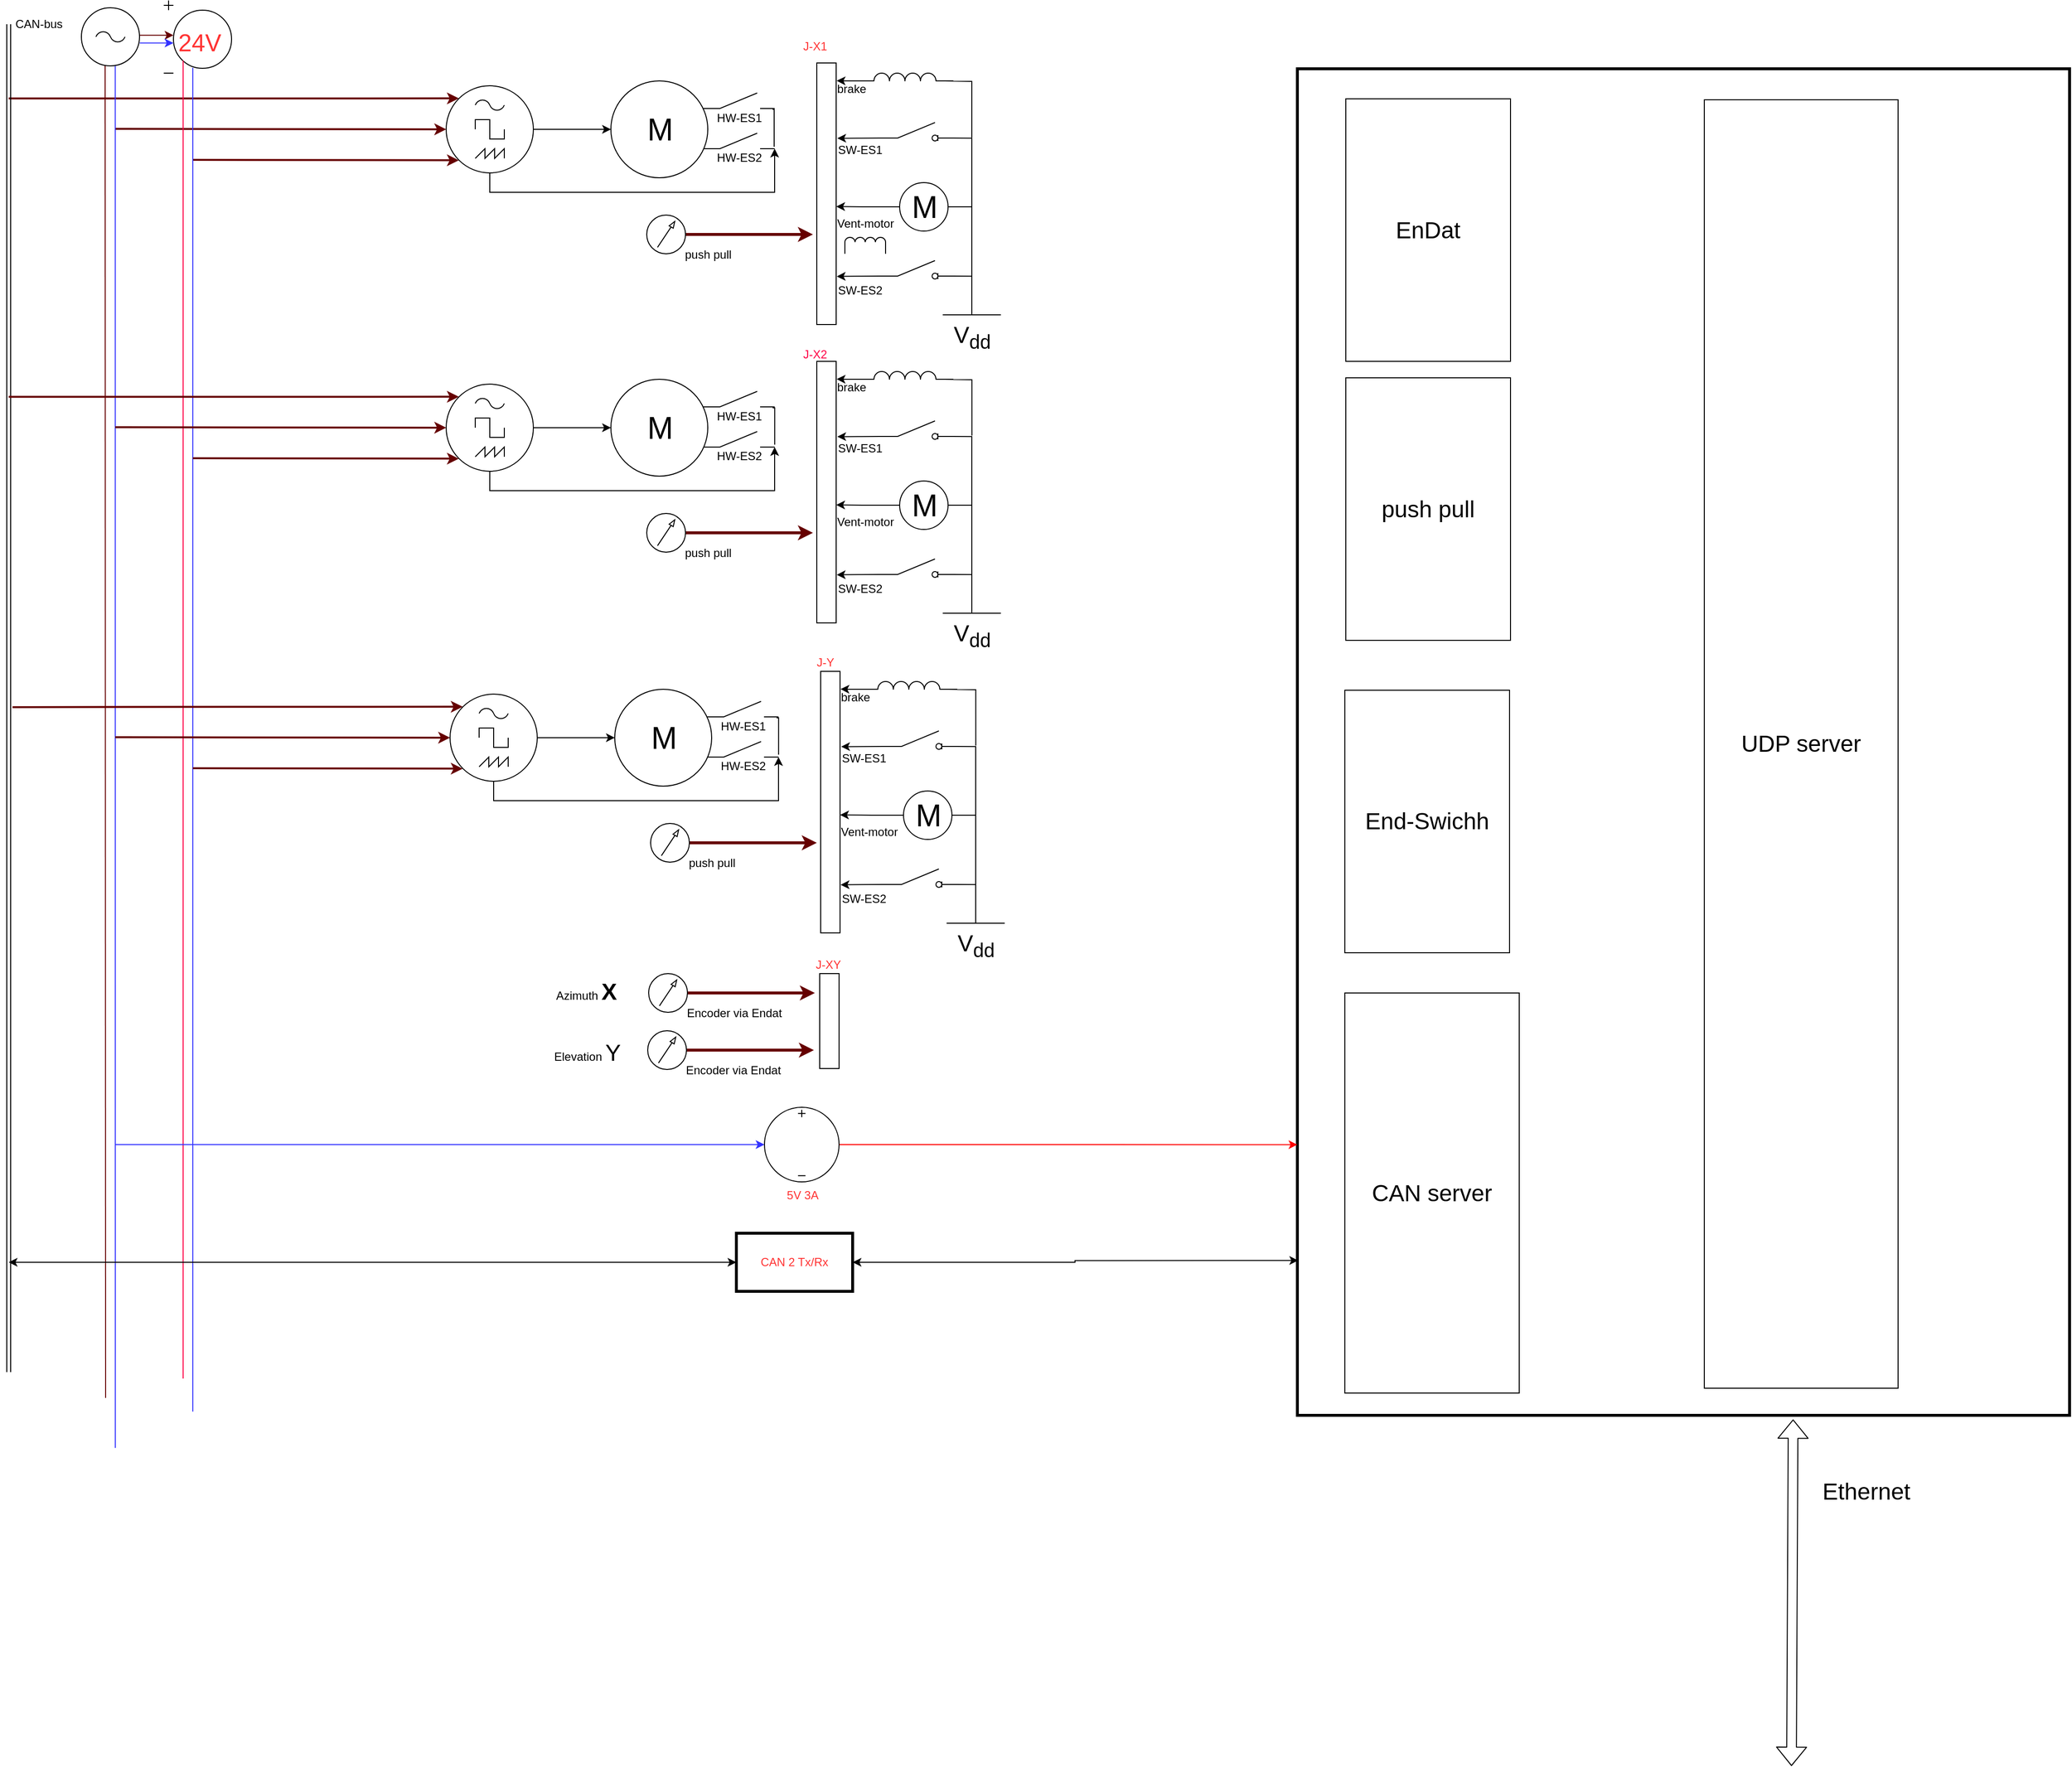<mxfile version="11.1.4" type="github"><diagram id="k7Rn1JQ0faa2xJi0YRyc" name="Page-1"><mxGraphModel dx="2262" dy="1348" grid="1" gridSize="10" guides="1" tooltips="1" connect="1" arrows="1" fold="1" page="1" pageScale="1" pageWidth="1169" pageHeight="827" math="0" shadow="0"><root><mxCell id="0"/><mxCell id="1" parent="0"/><mxCell id="kiuilXGd3y-0MX6zGz9k-30" style="edgeStyle=orthogonalEdgeStyle;rounded=0;orthogonalLoop=1;jettySize=auto;html=1;exitX=1;exitY=0.845;exitDx=0;exitDy=0;exitPerimeter=0;endArrow=none;endFill=0;entryX=1;entryY=0.845;entryDx=0;entryDy=0;entryPerimeter=0;" parent="1" source="kiuilXGd3y-0MX6zGz9k-1" target="kiuilXGd3y-0MX6zGz9k-16" edge="1"><mxGeometry relative="1" as="geometry"><mxPoint x="1075" y="361" as="targetPoint"/><Array as="points"/></mxGeometry></mxCell><mxCell id="kiuilXGd3y-0MX6zGz9k-32" style="edgeStyle=orthogonalEdgeStyle;rounded=0;orthogonalLoop=1;jettySize=auto;html=1;exitX=0;exitY=0.845;exitDx=0;exitDy=0;exitPerimeter=0;endArrow=classic;endFill=1;entryX=1.06;entryY=0.288;entryDx=0;entryDy=0;entryPerimeter=0;" parent="1" source="kiuilXGd3y-0MX6zGz9k-1" target="kiuilXGd3y-0MX6zGz9k-45" edge="1"><mxGeometry relative="1" as="geometry"><mxPoint x="970.462" y="199.923" as="targetPoint"/></mxGeometry></mxCell><mxCell id="kiuilXGd3y-0MX6zGz9k-1" value="" style="pointerEvents=1;verticalLabelPosition=bottom;shadow=0;dashed=0;align=center;fillColor=#ffffff;html=1;verticalAlign=top;strokeWidth=1;shape=mxgraph.electrical.electro-mechanical.switch_disconnector;" parent="1" vertex="1"><mxGeometry x="999" y="183.5" width="75" height="19" as="geometry"/></mxCell><mxCell id="kiuilXGd3y-0MX6zGz9k-27" style="edgeStyle=orthogonalEdgeStyle;rounded=0;orthogonalLoop=1;jettySize=auto;html=1;exitX=1;exitY=1;exitDx=0;exitDy=0;exitPerimeter=0;entryX=1.02;entryY=0.813;entryDx=0;entryDy=0;entryPerimeter=0;endArrow=none;endFill=0;" parent="1" edge="1"><mxGeometry relative="1" as="geometry"><mxPoint x="888.5" y="170" as="sourcePoint"/><mxPoint x="890" y="208.5" as="targetPoint"/></mxGeometry></mxCell><mxCell id="kiuilXGd3y-0MX6zGz9k-2" value="" style="pointerEvents=1;verticalLabelPosition=bottom;shadow=0;dashed=0;align=center;fillColor=#ffffff;html=1;verticalAlign=top;strokeWidth=1;shape=mxgraph.electrical.electro-mechanical.make_contact;" parent="1" vertex="1"><mxGeometry x="815.5" y="153" width="75" height="16" as="geometry"/></mxCell><mxCell id="kiuilXGd3y-0MX6zGz9k-3" value="" style="pointerEvents=1;verticalLabelPosition=bottom;shadow=0;dashed=0;align=center;fillColor=#ffffff;html=1;verticalAlign=top;strokeWidth=1;shape=mxgraph.electrical.signal_sources.dc_source_1;" parent="1" vertex="1"><mxGeometry x="260" y="57.5" width="70" height="75" as="geometry"/></mxCell><mxCell id="kiuilXGd3y-0MX6zGz9k-244" style="edgeStyle=orthogonalEdgeStyle;rounded=0;orthogonalLoop=1;jettySize=auto;html=1;exitX=1.003;exitY=0.357;exitDx=0;exitDy=0;exitPerimeter=0;startArrow=none;startFill=0;endArrow=classic;endFill=1;strokeColor=#660000;strokeWidth=1;fontColor=#FF3333;entryX=0.143;entryY=0.379;entryDx=0;entryDy=0;entryPerimeter=0;" parent="1" edge="1"><mxGeometry relative="1" as="geometry"><mxPoint x="235.194" y="93.419" as="sourcePoint"/><mxPoint x="270.032" y="92.935" as="targetPoint"/></mxGeometry></mxCell><mxCell id="kiuilXGd3y-0MX6zGz9k-4" value="" style="pointerEvents=1;verticalLabelPosition=bottom;shadow=0;dashed=0;align=center;fillColor=#ffffff;html=1;verticalAlign=top;strokeWidth=1;shape=mxgraph.electrical.signal_sources.ac_source;" parent="1" vertex="1"><mxGeometry x="175" y="65" width="60" height="60" as="geometry"/></mxCell><mxCell id="kiuilXGd3y-0MX6zGz9k-59" style="edgeStyle=orthogonalEdgeStyle;rounded=0;orthogonalLoop=1;jettySize=auto;html=1;exitX=1;exitY=0.5;exitDx=0;exitDy=0;exitPerimeter=0;endArrow=classic;endFill=1;strokeColor=#660000;strokeWidth=3;" parent="1" source="kiuilXGd3y-0MX6zGz9k-5" edge="1"><mxGeometry relative="1" as="geometry"><mxPoint x="930" y="299" as="targetPoint"/></mxGeometry></mxCell><mxCell id="kiuilXGd3y-0MX6zGz9k-5" value="" style="perimeter=ellipsePerimeter;verticalLabelPosition=bottom;shadow=0;dashed=0;align=center;fillColor=#ffffff;html=1;verticalAlign=top;strokeWidth=1;shape=mxgraph.electrical.instruments.ampermeter;" parent="1" vertex="1"><mxGeometry x="758.5" y="279" width="40" height="40" as="geometry"/></mxCell><mxCell id="kiuilXGd3y-0MX6zGz9k-14" value="" style="pointerEvents=1;verticalLabelPosition=bottom;shadow=0;dashed=0;align=center;fillColor=#ffffff;html=1;verticalAlign=top;strokeWidth=1;shape=mxgraph.electrical.electro-mechanical.make_contact;" parent="1" vertex="1"><mxGeometry x="815.5" y="194.5" width="75" height="16" as="geometry"/></mxCell><mxCell id="kiuilXGd3y-0MX6zGz9k-33" style="edgeStyle=orthogonalEdgeStyle;rounded=0;orthogonalLoop=1;jettySize=auto;html=1;exitX=0;exitY=0.845;exitDx=0;exitDy=0;exitPerimeter=0;endArrow=classic;endFill=1;entryX=1.031;entryY=0.816;entryDx=0;entryDy=0;entryPerimeter=0;" parent="1" source="kiuilXGd3y-0MX6zGz9k-16" target="kiuilXGd3y-0MX6zGz9k-45" edge="1"><mxGeometry relative="1" as="geometry"><mxPoint x="970.462" y="341.462" as="targetPoint"/></mxGeometry></mxCell><mxCell id="kiuilXGd3y-0MX6zGz9k-16" value="" style="pointerEvents=1;verticalLabelPosition=bottom;shadow=0;dashed=0;align=center;fillColor=#ffffff;html=1;verticalAlign=top;strokeWidth=1;shape=mxgraph.electrical.electro-mechanical.switch_disconnector;" parent="1" vertex="1"><mxGeometry x="999" y="326" width="75" height="19" as="geometry"/></mxCell><mxCell id="kiuilXGd3y-0MX6zGz9k-17" value="M" style="verticalLabelPosition=middle;shadow=0;dashed=0;align=center;fillColor=#ffffff;html=1;verticalAlign=middle;strokeWidth=1;shape=ellipse;fontSize=32;fontColor=#000000;perimeter=ellipsePerimeter;" parent="1" vertex="1"><mxGeometry x="721.5" y="140.5" width="100" height="100" as="geometry"/></mxCell><mxCell id="kiuilXGd3y-0MX6zGz9k-37" style="edgeStyle=orthogonalEdgeStyle;rounded=0;orthogonalLoop=1;jettySize=auto;html=1;exitX=1;exitY=1;exitDx=0;exitDy=0;exitPerimeter=0;endArrow=none;endFill=0;" parent="1" source="kiuilXGd3y-0MX6zGz9k-19" edge="1"><mxGeometry relative="1" as="geometry"><mxPoint x="1094" y="199" as="targetPoint"/><mxPoint x="864.2" y="199" as="sourcePoint"/><Array as="points"><mxPoint x="1066" y="141"/><mxPoint x="1094" y="141"/></Array></mxGeometry></mxCell><mxCell id="kiuilXGd3y-0MX6zGz9k-47" style="edgeStyle=orthogonalEdgeStyle;rounded=0;orthogonalLoop=1;jettySize=auto;html=1;exitX=0;exitY=1;exitDx=0;exitDy=0;exitPerimeter=0;entryX=1.027;entryY=0.068;entryDx=0;entryDy=0;entryPerimeter=0;endArrow=classic;endFill=1;" parent="1" source="kiuilXGd3y-0MX6zGz9k-19" target="kiuilXGd3y-0MX6zGz9k-45" edge="1"><mxGeometry relative="1" as="geometry"><Array as="points"><mxPoint x="964" y="140"/><mxPoint x="964" y="140"/></Array></mxGeometry></mxCell><mxCell id="kiuilXGd3y-0MX6zGz9k-19" value="" style="pointerEvents=1;verticalLabelPosition=bottom;shadow=0;dashed=0;align=center;fillColor=#ffffff;html=1;verticalAlign=top;strokeWidth=1;shape=mxgraph.electrical.inductors.inductor_3;" parent="1" vertex="1"><mxGeometry x="975" y="132.5" width="100" height="8" as="geometry"/></mxCell><mxCell id="kiuilXGd3y-0MX6zGz9k-35" style="edgeStyle=orthogonalEdgeStyle;rounded=0;orthogonalLoop=1;jettySize=auto;html=1;exitX=1;exitY=0.5;exitDx=0;exitDy=0;endArrow=none;endFill=0;" parent="1" edge="1"><mxGeometry relative="1" as="geometry"><mxPoint x="1093.952" y="270.524" as="targetPoint"/><mxPoint x="1069.667" y="270.524" as="sourcePoint"/></mxGeometry></mxCell><mxCell id="kiuilXGd3y-0MX6zGz9k-36" style="edgeStyle=orthogonalEdgeStyle;rounded=0;orthogonalLoop=1;jettySize=auto;html=1;exitX=0;exitY=0.5;exitDx=0;exitDy=0;endArrow=classic;endFill=1;entryX=1.005;entryY=0.549;entryDx=0;entryDy=0;entryPerimeter=0;" parent="1" source="kiuilXGd3y-0MX6zGz9k-23" target="kiuilXGd3y-0MX6zGz9k-45" edge="1"><mxGeometry relative="1" as="geometry"><mxPoint x="970" y="270.524" as="targetPoint"/></mxGeometry></mxCell><mxCell id="kiuilXGd3y-0MX6zGz9k-23" value="M" style="verticalLabelPosition=middle;shadow=0;dashed=0;align=center;fillColor=#ffffff;html=1;verticalAlign=middle;strokeWidth=1;shape=ellipse;fontSize=32;fontColor=#000000;perimeter=ellipsePerimeter;" parent="1" vertex="1"><mxGeometry x="1019.5" y="245.5" width="50" height="50" as="geometry"/></mxCell><mxCell id="kiuilXGd3y-0MX6zGz9k-25" style="edgeStyle=orthogonalEdgeStyle;rounded=0;orthogonalLoop=1;jettySize=auto;html=1;exitX=1;exitY=0.5;exitDx=0;exitDy=0;exitPerimeter=0;entryX=0;entryY=0.5;entryDx=0;entryDy=0;" parent="1" source="kiuilXGd3y-0MX6zGz9k-24" target="kiuilXGd3y-0MX6zGz9k-17" edge="1"><mxGeometry relative="1" as="geometry"/></mxCell><mxCell id="kiuilXGd3y-0MX6zGz9k-29" style="edgeStyle=orthogonalEdgeStyle;rounded=0;orthogonalLoop=1;jettySize=auto;html=1;exitX=0.5;exitY=1;exitDx=0;exitDy=0;exitPerimeter=0;entryX=1;entryY=1;entryDx=0;entryDy=0;entryPerimeter=0;" parent="1" source="kiuilXGd3y-0MX6zGz9k-24" target="kiuilXGd3y-0MX6zGz9k-14" edge="1"><mxGeometry relative="1" as="geometry"><mxPoint x="903.5" y="279.5" as="targetPoint"/></mxGeometry></mxCell><mxCell id="kiuilXGd3y-0MX6zGz9k-61" style="edgeStyle=orthogonalEdgeStyle;rounded=0;orthogonalLoop=1;jettySize=auto;html=1;exitX=0;exitY=0.5;exitDx=0;exitDy=0;exitPerimeter=0;endArrow=none;endFill=0;strokeColor=#660000;strokeWidth=2;startArrow=classic;startFill=1;" parent="1" source="kiuilXGd3y-0MX6zGz9k-24" edge="1"><mxGeometry relative="1" as="geometry"><mxPoint x="210" y="190" as="targetPoint"/></mxGeometry></mxCell><mxCell id="kiuilXGd3y-0MX6zGz9k-62" style="edgeStyle=orthogonalEdgeStyle;rounded=0;orthogonalLoop=1;jettySize=auto;html=1;exitX=0.145;exitY=0.855;exitDx=0;exitDy=0;exitPerimeter=0;startArrow=classic;startFill=1;endArrow=none;endFill=0;strokeColor=#660000;strokeWidth=2;" parent="1" source="kiuilXGd3y-0MX6zGz9k-24" edge="1"><mxGeometry relative="1" as="geometry"><mxPoint x="290" y="222" as="targetPoint"/></mxGeometry></mxCell><mxCell id="kiuilXGd3y-0MX6zGz9k-63" style="edgeStyle=orthogonalEdgeStyle;rounded=0;orthogonalLoop=1;jettySize=auto;html=1;exitX=0.145;exitY=0.145;exitDx=0;exitDy=0;exitPerimeter=0;startArrow=classic;startFill=1;endArrow=none;endFill=0;strokeColor=#660000;strokeWidth=2;" parent="1" source="kiuilXGd3y-0MX6zGz9k-24" edge="1"><mxGeometry relative="1" as="geometry"><mxPoint x="100" y="158.647" as="targetPoint"/></mxGeometry></mxCell><mxCell id="kiuilXGd3y-0MX6zGz9k-24" value="" style="perimeter=ellipsePerimeter;verticalLabelPosition=bottom;shadow=0;dashed=0;align=center;fillColor=#ffffff;html=1;verticalAlign=top;strokeWidth=1;shape=mxgraph.electrical.instruments.signal_generator;" parent="1" vertex="1"><mxGeometry x="551.5" y="145.5" width="90" height="90" as="geometry"/></mxCell><mxCell id="kiuilXGd3y-0MX6zGz9k-31" value="V&lt;sub&gt;dd&lt;/sub&gt;" style="pointerEvents=1;verticalLabelPosition=bottom;shadow=0;dashed=0;align=center;fillColor=#ffffff;html=1;verticalAlign=top;strokeWidth=1;shape=mxgraph.electrical.signal_sources.vdd;fontSize=24;" parent="1" vertex="1"><mxGeometry x="1064" y="342" width="60" height="40" as="geometry"/></mxCell><mxCell id="kiuilXGd3y-0MX6zGz9k-38" value="HW-ES1" style="text;html=1;resizable=0;points=[];autosize=1;align=left;verticalAlign=top;spacingTop=-4;" parent="1" vertex="1"><mxGeometry x="829" y="169" width="70" height="20" as="geometry"/></mxCell><mxCell id="kiuilXGd3y-0MX6zGz9k-39" value="HW-ES2" style="text;html=1;" parent="1" vertex="1"><mxGeometry x="828.5" y="205.5" width="80" height="30" as="geometry"/></mxCell><mxCell id="kiuilXGd3y-0MX6zGz9k-40" value="brake" style="text;html=1;resizable=0;points=[];autosize=1;align=left;verticalAlign=top;spacingTop=-4;" parent="1" vertex="1"><mxGeometry x="953" y="139" width="50" height="20" as="geometry"/></mxCell><mxCell id="kiuilXGd3y-0MX6zGz9k-41" value="SW-ES1" style="text;html=1;resizable=0;points=[];autosize=1;align=left;verticalAlign=top;spacingTop=-4;" parent="1" vertex="1"><mxGeometry x="954" y="202" width="60" height="20" as="geometry"/></mxCell><mxCell id="kiuilXGd3y-0MX6zGz9k-42" value="&lt;div&gt;SW-ES2&lt;/div&gt;&lt;div&gt;&lt;br&gt;&lt;/div&gt;" style="text;html=1;resizable=0;points=[];autosize=1;align=left;verticalAlign=top;spacingTop=-4;" parent="1" vertex="1"><mxGeometry x="954" y="347" width="60" height="30" as="geometry"/></mxCell><mxCell id="kiuilXGd3y-0MX6zGz9k-43" value="Vent-motor" style="text;html=1;resizable=0;points=[];autosize=1;align=left;verticalAlign=top;spacingTop=-4;" parent="1" vertex="1"><mxGeometry x="953" y="278" width="80" height="20" as="geometry"/></mxCell><mxCell id="kiuilXGd3y-0MX6zGz9k-45" value="" style="rounded=0;whiteSpace=wrap;html=1;" parent="1" vertex="1"><mxGeometry x="934" y="122" width="20" height="270" as="geometry"/></mxCell><mxCell id="kiuilXGd3y-0MX6zGz9k-50" value="" style="shape=link;html=1;endArrow=classic;endFill=1;" parent="1" edge="1"><mxGeometry width="50" height="50" relative="1" as="geometry"><mxPoint x="100" y="1473.333" as="sourcePoint"/><mxPoint x="100" y="82" as="targetPoint"/></mxGeometry></mxCell><mxCell id="kiuilXGd3y-0MX6zGz9k-51" value="&lt;div&gt;CAN-bus&lt;/div&gt;&lt;div&gt;&lt;br&gt;&lt;/div&gt;" style="text;html=1;resizable=0;points=[];autosize=1;align=left;verticalAlign=top;spacingTop=-4;" parent="1" vertex="1"><mxGeometry x="105" y="72" width="70" height="30" as="geometry"/></mxCell><mxCell id="kiuilXGd3y-0MX6zGz9k-52" value="" style="endArrow=none;html=1;strokeColor=#FF0346;" parent="1" edge="1"><mxGeometry width="50" height="50" relative="1" as="geometry"><mxPoint x="280" y="119.5" as="sourcePoint"/><mxPoint x="280" y="1480" as="targetPoint"/></mxGeometry></mxCell><mxCell id="kiuilXGd3y-0MX6zGz9k-53" value="" style="endArrow=none;html=1;strokeColor=#3333FF;" parent="1" edge="1"><mxGeometry width="50" height="50" relative="1" as="geometry"><mxPoint x="290" y="127" as="sourcePoint"/><mxPoint x="290" y="1514.118" as="targetPoint"/></mxGeometry></mxCell><mxCell id="kiuilXGd3y-0MX6zGz9k-57" value="" style="endArrow=none;html=1;strokeColor=#660000;" parent="1" edge="1"><mxGeometry width="50" height="50" relative="1" as="geometry"><mxPoint x="199.5" y="125" as="sourcePoint"/><mxPoint x="200" y="1500" as="targetPoint"/></mxGeometry></mxCell><mxCell id="kiuilXGd3y-0MX6zGz9k-58" value="" style="endArrow=none;html=1;strokeColor=#3333FF;exitX=0.582;exitY=1.003;exitDx=0;exitDy=0;exitPerimeter=0;" parent="1" source="kiuilXGd3y-0MX6zGz9k-4" edge="1"><mxGeometry width="50" height="50" relative="1" as="geometry"><mxPoint x="209.5" y="132.5" as="sourcePoint"/><mxPoint x="210" y="1551.667" as="targetPoint"/></mxGeometry></mxCell><mxCell id="kiuilXGd3y-0MX6zGz9k-60" value="push pull" style="text;html=1;resizable=0;points=[];autosize=1;align=left;verticalAlign=top;spacingTop=-4;strokeWidth=3;" parent="1" vertex="1"><mxGeometry x="796" y="310" width="70" height="20" as="geometry"/></mxCell><mxCell id="kiuilXGd3y-0MX6zGz9k-165" style="edgeStyle=orthogonalEdgeStyle;rounded=0;orthogonalLoop=1;jettySize=auto;html=1;exitX=1;exitY=0.845;exitDx=0;exitDy=0;exitPerimeter=0;endArrow=none;endFill=0;entryX=1;entryY=0.845;entryDx=0;entryDy=0;entryPerimeter=0;" parent="1" source="kiuilXGd3y-0MX6zGz9k-167" target="kiuilXGd3y-0MX6zGz9k-174" edge="1"><mxGeometry relative="1" as="geometry"><mxPoint x="1075" y="669" as="targetPoint"/><Array as="points"/></mxGeometry></mxCell><mxCell id="kiuilXGd3y-0MX6zGz9k-166" style="edgeStyle=orthogonalEdgeStyle;rounded=0;orthogonalLoop=1;jettySize=auto;html=1;exitX=0;exitY=0.845;exitDx=0;exitDy=0;exitPerimeter=0;endArrow=classic;endFill=1;entryX=1.06;entryY=0.288;entryDx=0;entryDy=0;entryPerimeter=0;" parent="1" source="kiuilXGd3y-0MX6zGz9k-167" target="kiuilXGd3y-0MX6zGz9k-195" edge="1"><mxGeometry relative="1" as="geometry"><mxPoint x="970.462" y="507.923" as="targetPoint"/></mxGeometry></mxCell><mxCell id="kiuilXGd3y-0MX6zGz9k-167" value="" style="pointerEvents=1;verticalLabelPosition=bottom;shadow=0;dashed=0;align=center;fillColor=#ffffff;html=1;verticalAlign=top;strokeWidth=1;shape=mxgraph.electrical.electro-mechanical.switch_disconnector;" parent="1" vertex="1"><mxGeometry x="999" y="491.5" width="75" height="19" as="geometry"/></mxCell><mxCell id="kiuilXGd3y-0MX6zGz9k-168" style="edgeStyle=orthogonalEdgeStyle;rounded=0;orthogonalLoop=1;jettySize=auto;html=1;exitX=1;exitY=1;exitDx=0;exitDy=0;exitPerimeter=0;entryX=1.02;entryY=0.813;entryDx=0;entryDy=0;entryPerimeter=0;endArrow=none;endFill=0;" parent="1" edge="1"><mxGeometry relative="1" as="geometry"><mxPoint x="888.5" y="478" as="sourcePoint"/><mxPoint x="890.588" y="516.059" as="targetPoint"/></mxGeometry></mxCell><mxCell id="kiuilXGd3y-0MX6zGz9k-169" value="" style="pointerEvents=1;verticalLabelPosition=bottom;shadow=0;dashed=0;align=center;fillColor=#ffffff;html=1;verticalAlign=top;strokeWidth=1;shape=mxgraph.electrical.electro-mechanical.make_contact;" parent="1" vertex="1"><mxGeometry x="815.5" y="461" width="75" height="16" as="geometry"/></mxCell><mxCell id="kiuilXGd3y-0MX6zGz9k-170" style="edgeStyle=orthogonalEdgeStyle;rounded=0;orthogonalLoop=1;jettySize=auto;html=1;exitX=1;exitY=0.5;exitDx=0;exitDy=0;exitPerimeter=0;endArrow=classic;endFill=1;strokeColor=#660000;strokeWidth=3;" parent="1" source="kiuilXGd3y-0MX6zGz9k-171" edge="1"><mxGeometry relative="1" as="geometry"><mxPoint x="930" y="607" as="targetPoint"/></mxGeometry></mxCell><mxCell id="kiuilXGd3y-0MX6zGz9k-171" value="" style="perimeter=ellipsePerimeter;verticalLabelPosition=bottom;shadow=0;dashed=0;align=center;fillColor=#ffffff;html=1;verticalAlign=top;strokeWidth=1;shape=mxgraph.electrical.instruments.ampermeter;" parent="1" vertex="1"><mxGeometry x="758.5" y="587" width="40" height="40" as="geometry"/></mxCell><mxCell id="kiuilXGd3y-0MX6zGz9k-172" value="" style="pointerEvents=1;verticalLabelPosition=bottom;shadow=0;dashed=0;align=center;fillColor=#ffffff;html=1;verticalAlign=top;strokeWidth=1;shape=mxgraph.electrical.electro-mechanical.make_contact;" parent="1" vertex="1"><mxGeometry x="815.5" y="502.5" width="75" height="16" as="geometry"/></mxCell><mxCell id="kiuilXGd3y-0MX6zGz9k-173" style="edgeStyle=orthogonalEdgeStyle;rounded=0;orthogonalLoop=1;jettySize=auto;html=1;exitX=0;exitY=0.845;exitDx=0;exitDy=0;exitPerimeter=0;endArrow=classic;endFill=1;entryX=1.031;entryY=0.816;entryDx=0;entryDy=0;entryPerimeter=0;" parent="1" source="kiuilXGd3y-0MX6zGz9k-174" target="kiuilXGd3y-0MX6zGz9k-195" edge="1"><mxGeometry relative="1" as="geometry"><mxPoint x="970.462" y="649.462" as="targetPoint"/></mxGeometry></mxCell><mxCell id="kiuilXGd3y-0MX6zGz9k-174" value="" style="pointerEvents=1;verticalLabelPosition=bottom;shadow=0;dashed=0;align=center;fillColor=#ffffff;html=1;verticalAlign=top;strokeWidth=1;shape=mxgraph.electrical.electro-mechanical.switch_disconnector;" parent="1" vertex="1"><mxGeometry x="999" y="634" width="75" height="19" as="geometry"/></mxCell><mxCell id="kiuilXGd3y-0MX6zGz9k-175" value="M" style="verticalLabelPosition=middle;shadow=0;dashed=0;align=center;fillColor=#ffffff;html=1;verticalAlign=middle;strokeWidth=1;shape=ellipse;fontSize=32;fontColor=#000000;perimeter=ellipsePerimeter;" parent="1" vertex="1"><mxGeometry x="721.5" y="448.5" width="100" height="100" as="geometry"/></mxCell><mxCell id="kiuilXGd3y-0MX6zGz9k-176" style="edgeStyle=orthogonalEdgeStyle;rounded=0;orthogonalLoop=1;jettySize=auto;html=1;exitX=1;exitY=1;exitDx=0;exitDy=0;exitPerimeter=0;endArrow=none;endFill=0;" parent="1" source="kiuilXGd3y-0MX6zGz9k-178" edge="1"><mxGeometry relative="1" as="geometry"><mxPoint x="1094.118" y="506.647" as="targetPoint"/><mxPoint x="864.2" y="507" as="sourcePoint"/><Array as="points"><mxPoint x="1066" y="449"/><mxPoint x="1094" y="449"/></Array></mxGeometry></mxCell><mxCell id="kiuilXGd3y-0MX6zGz9k-177" style="edgeStyle=orthogonalEdgeStyle;rounded=0;orthogonalLoop=1;jettySize=auto;html=1;exitX=0;exitY=1;exitDx=0;exitDy=0;exitPerimeter=0;entryX=1.027;entryY=0.068;entryDx=0;entryDy=0;entryPerimeter=0;endArrow=classic;endFill=1;" parent="1" source="kiuilXGd3y-0MX6zGz9k-178" target="kiuilXGd3y-0MX6zGz9k-195" edge="1"><mxGeometry relative="1" as="geometry"><Array as="points"><mxPoint x="964" y="448"/><mxPoint x="964" y="448"/></Array></mxGeometry></mxCell><mxCell id="kiuilXGd3y-0MX6zGz9k-178" value="" style="pointerEvents=1;verticalLabelPosition=bottom;shadow=0;dashed=0;align=center;fillColor=#ffffff;html=1;verticalAlign=top;strokeWidth=1;shape=mxgraph.electrical.inductors.inductor_3;" parent="1" vertex="1"><mxGeometry x="975" y="440.5" width="100" height="8" as="geometry"/></mxCell><mxCell id="kiuilXGd3y-0MX6zGz9k-179" style="edgeStyle=orthogonalEdgeStyle;rounded=0;orthogonalLoop=1;jettySize=auto;html=1;exitX=1;exitY=0.5;exitDx=0;exitDy=0;endArrow=none;endFill=0;" parent="1" edge="1"><mxGeometry relative="1" as="geometry"><mxPoint x="1094.118" y="578.412" as="targetPoint"/><mxPoint x="1069.667" y="578.524" as="sourcePoint"/></mxGeometry></mxCell><mxCell id="kiuilXGd3y-0MX6zGz9k-180" style="edgeStyle=orthogonalEdgeStyle;rounded=0;orthogonalLoop=1;jettySize=auto;html=1;exitX=0;exitY=0.5;exitDx=0;exitDy=0;endArrow=classic;endFill=1;entryX=1.005;entryY=0.549;entryDx=0;entryDy=0;entryPerimeter=0;" parent="1" source="kiuilXGd3y-0MX6zGz9k-181" target="kiuilXGd3y-0MX6zGz9k-195" edge="1"><mxGeometry relative="1" as="geometry"><mxPoint x="970" y="578.524" as="targetPoint"/></mxGeometry></mxCell><mxCell id="kiuilXGd3y-0MX6zGz9k-181" value="M" style="verticalLabelPosition=middle;shadow=0;dashed=0;align=center;fillColor=#ffffff;html=1;verticalAlign=middle;strokeWidth=1;shape=ellipse;fontSize=32;fontColor=#000000;perimeter=ellipsePerimeter;" parent="1" vertex="1"><mxGeometry x="1019.5" y="553.5" width="50" height="50" as="geometry"/></mxCell><mxCell id="kiuilXGd3y-0MX6zGz9k-182" style="edgeStyle=orthogonalEdgeStyle;rounded=0;orthogonalLoop=1;jettySize=auto;html=1;exitX=1;exitY=0.5;exitDx=0;exitDy=0;exitPerimeter=0;entryX=0;entryY=0.5;entryDx=0;entryDy=0;" parent="1" source="kiuilXGd3y-0MX6zGz9k-187" target="kiuilXGd3y-0MX6zGz9k-175" edge="1"><mxGeometry relative="1" as="geometry"/></mxCell><mxCell id="kiuilXGd3y-0MX6zGz9k-183" style="edgeStyle=orthogonalEdgeStyle;rounded=0;orthogonalLoop=1;jettySize=auto;html=1;exitX=0.5;exitY=1;exitDx=0;exitDy=0;exitPerimeter=0;entryX=1;entryY=1;entryDx=0;entryDy=0;entryPerimeter=0;" parent="1" source="kiuilXGd3y-0MX6zGz9k-187" target="kiuilXGd3y-0MX6zGz9k-172" edge="1"><mxGeometry relative="1" as="geometry"><mxPoint x="903.5" y="587.5" as="targetPoint"/></mxGeometry></mxCell><mxCell id="kiuilXGd3y-0MX6zGz9k-184" style="edgeStyle=orthogonalEdgeStyle;rounded=0;orthogonalLoop=1;jettySize=auto;html=1;exitX=0;exitY=0.5;exitDx=0;exitDy=0;exitPerimeter=0;endArrow=none;endFill=0;strokeColor=#660000;strokeWidth=2;startArrow=classic;startFill=1;" parent="1" source="kiuilXGd3y-0MX6zGz9k-187" edge="1"><mxGeometry relative="1" as="geometry"><mxPoint x="210" y="498" as="targetPoint"/></mxGeometry></mxCell><mxCell id="kiuilXGd3y-0MX6zGz9k-185" style="edgeStyle=orthogonalEdgeStyle;rounded=0;orthogonalLoop=1;jettySize=auto;html=1;exitX=0.145;exitY=0.855;exitDx=0;exitDy=0;exitPerimeter=0;startArrow=classic;startFill=1;endArrow=none;endFill=0;strokeColor=#660000;strokeWidth=2;" parent="1" source="kiuilXGd3y-0MX6zGz9k-187" edge="1"><mxGeometry relative="1" as="geometry"><mxPoint x="290" y="530" as="targetPoint"/></mxGeometry></mxCell><mxCell id="kiuilXGd3y-0MX6zGz9k-186" style="edgeStyle=orthogonalEdgeStyle;rounded=0;orthogonalLoop=1;jettySize=auto;html=1;exitX=0.145;exitY=0.145;exitDx=0;exitDy=0;exitPerimeter=0;startArrow=classic;startFill=1;endArrow=none;endFill=0;strokeColor=#660000;strokeWidth=2;" parent="1" source="kiuilXGd3y-0MX6zGz9k-187" edge="1"><mxGeometry relative="1" as="geometry"><mxPoint x="100" y="466.647" as="targetPoint"/></mxGeometry></mxCell><mxCell id="kiuilXGd3y-0MX6zGz9k-187" value="" style="perimeter=ellipsePerimeter;verticalLabelPosition=bottom;shadow=0;dashed=0;align=center;fillColor=#ffffff;html=1;verticalAlign=top;strokeWidth=1;shape=mxgraph.electrical.instruments.signal_generator;" parent="1" vertex="1"><mxGeometry x="551.5" y="453.5" width="90" height="90" as="geometry"/></mxCell><mxCell id="kiuilXGd3y-0MX6zGz9k-188" value="V&lt;sub&gt;dd&lt;/sub&gt;" style="pointerEvents=1;verticalLabelPosition=bottom;shadow=0;dashed=0;align=center;fillColor=#ffffff;html=1;verticalAlign=top;strokeWidth=1;shape=mxgraph.electrical.signal_sources.vdd;fontSize=24;" parent="1" vertex="1"><mxGeometry x="1064" y="650" width="60" height="40" as="geometry"/></mxCell><mxCell id="kiuilXGd3y-0MX6zGz9k-189" value="HW-ES1" style="text;html=1;resizable=0;points=[];autosize=1;align=left;verticalAlign=top;spacingTop=-4;" parent="1" vertex="1"><mxGeometry x="829" y="477" width="70" height="20" as="geometry"/></mxCell><mxCell id="kiuilXGd3y-0MX6zGz9k-190" value="HW-ES2" style="text;html=1;" parent="1" vertex="1"><mxGeometry x="828.5" y="513.5" width="80" height="30" as="geometry"/></mxCell><mxCell id="kiuilXGd3y-0MX6zGz9k-191" value="brake" style="text;html=1;resizable=0;points=[];autosize=1;align=left;verticalAlign=top;spacingTop=-4;" parent="1" vertex="1"><mxGeometry x="953" y="447" width="50" height="20" as="geometry"/></mxCell><mxCell id="kiuilXGd3y-0MX6zGz9k-192" value="SW-ES1" style="text;html=1;resizable=0;points=[];autosize=1;align=left;verticalAlign=top;spacingTop=-4;" parent="1" vertex="1"><mxGeometry x="954" y="510" width="60" height="20" as="geometry"/></mxCell><mxCell id="kiuilXGd3y-0MX6zGz9k-193" value="&lt;div&gt;SW-ES2&lt;/div&gt;&lt;div&gt;&lt;br&gt;&lt;/div&gt;" style="text;html=1;resizable=0;points=[];autosize=1;align=left;verticalAlign=top;spacingTop=-4;" parent="1" vertex="1"><mxGeometry x="954" y="655" width="60" height="30" as="geometry"/></mxCell><mxCell id="kiuilXGd3y-0MX6zGz9k-194" value="Vent-motor" style="text;html=1;resizable=0;points=[];autosize=1;align=left;verticalAlign=top;spacingTop=-4;" parent="1" vertex="1"><mxGeometry x="953" y="586" width="80" height="20" as="geometry"/></mxCell><mxCell id="kiuilXGd3y-0MX6zGz9k-195" value="" style="rounded=0;whiteSpace=wrap;html=1;" parent="1" vertex="1"><mxGeometry x="934" y="430" width="20" height="270" as="geometry"/></mxCell><mxCell id="kiuilXGd3y-0MX6zGz9k-196" value="push pull" style="text;html=1;resizable=0;points=[];autosize=1;align=left;verticalAlign=top;spacingTop=-4;strokeWidth=3;" parent="1" vertex="1"><mxGeometry x="796" y="618" width="70" height="20" as="geometry"/></mxCell><mxCell id="kiuilXGd3y-0MX6zGz9k-197" style="edgeStyle=orthogonalEdgeStyle;rounded=0;orthogonalLoop=1;jettySize=auto;html=1;exitX=1;exitY=0.845;exitDx=0;exitDy=0;exitPerimeter=0;endArrow=none;endFill=0;entryX=1;entryY=0.845;entryDx=0;entryDy=0;entryPerimeter=0;" parent="1" source="kiuilXGd3y-0MX6zGz9k-199" target="kiuilXGd3y-0MX6zGz9k-206" edge="1"><mxGeometry relative="1" as="geometry"><mxPoint x="1079" y="989" as="targetPoint"/><Array as="points"/></mxGeometry></mxCell><mxCell id="kiuilXGd3y-0MX6zGz9k-198" style="edgeStyle=orthogonalEdgeStyle;rounded=0;orthogonalLoop=1;jettySize=auto;html=1;exitX=0;exitY=0.845;exitDx=0;exitDy=0;exitPerimeter=0;endArrow=classic;endFill=1;entryX=1.06;entryY=0.288;entryDx=0;entryDy=0;entryPerimeter=0;" parent="1" source="kiuilXGd3y-0MX6zGz9k-199" target="kiuilXGd3y-0MX6zGz9k-227" edge="1"><mxGeometry relative="1" as="geometry"><mxPoint x="974.462" y="827.923" as="targetPoint"/></mxGeometry></mxCell><mxCell id="kiuilXGd3y-0MX6zGz9k-199" value="" style="pointerEvents=1;verticalLabelPosition=bottom;shadow=0;dashed=0;align=center;fillColor=#ffffff;html=1;verticalAlign=top;strokeWidth=1;shape=mxgraph.electrical.electro-mechanical.switch_disconnector;" parent="1" vertex="1"><mxGeometry x="1003" y="811.5" width="75" height="19" as="geometry"/></mxCell><mxCell id="kiuilXGd3y-0MX6zGz9k-200" style="edgeStyle=orthogonalEdgeStyle;rounded=0;orthogonalLoop=1;jettySize=auto;html=1;exitX=1;exitY=1;exitDx=0;exitDy=0;exitPerimeter=0;entryX=1.02;entryY=0.813;entryDx=0;entryDy=0;entryPerimeter=0;endArrow=none;endFill=0;" parent="1" edge="1"><mxGeometry relative="1" as="geometry"><mxPoint x="892.5" y="798" as="sourcePoint"/><mxPoint x="894.588" y="836.059" as="targetPoint"/></mxGeometry></mxCell><mxCell id="kiuilXGd3y-0MX6zGz9k-201" value="" style="pointerEvents=1;verticalLabelPosition=bottom;shadow=0;dashed=0;align=center;fillColor=#ffffff;html=1;verticalAlign=top;strokeWidth=1;shape=mxgraph.electrical.electro-mechanical.make_contact;" parent="1" vertex="1"><mxGeometry x="819.5" y="781" width="75" height="16" as="geometry"/></mxCell><mxCell id="kiuilXGd3y-0MX6zGz9k-202" style="edgeStyle=orthogonalEdgeStyle;rounded=0;orthogonalLoop=1;jettySize=auto;html=1;exitX=1;exitY=0.5;exitDx=0;exitDy=0;exitPerimeter=0;endArrow=classic;endFill=1;strokeColor=#660000;strokeWidth=3;" parent="1" source="kiuilXGd3y-0MX6zGz9k-203" edge="1"><mxGeometry relative="1" as="geometry"><mxPoint x="934" y="927" as="targetPoint"/></mxGeometry></mxCell><mxCell id="kiuilXGd3y-0MX6zGz9k-203" value="" style="perimeter=ellipsePerimeter;verticalLabelPosition=bottom;shadow=0;dashed=0;align=center;fillColor=#ffffff;html=1;verticalAlign=top;strokeWidth=1;shape=mxgraph.electrical.instruments.ampermeter;" parent="1" vertex="1"><mxGeometry x="762.5" y="907" width="40" height="40" as="geometry"/></mxCell><mxCell id="kiuilXGd3y-0MX6zGz9k-204" value="" style="pointerEvents=1;verticalLabelPosition=bottom;shadow=0;dashed=0;align=center;fillColor=#ffffff;html=1;verticalAlign=top;strokeWidth=1;shape=mxgraph.electrical.electro-mechanical.make_contact;" parent="1" vertex="1"><mxGeometry x="819.5" y="822.5" width="75" height="16" as="geometry"/></mxCell><mxCell id="kiuilXGd3y-0MX6zGz9k-205" style="edgeStyle=orthogonalEdgeStyle;rounded=0;orthogonalLoop=1;jettySize=auto;html=1;exitX=0;exitY=0.845;exitDx=0;exitDy=0;exitPerimeter=0;endArrow=classic;endFill=1;entryX=1.031;entryY=0.816;entryDx=0;entryDy=0;entryPerimeter=0;" parent="1" source="kiuilXGd3y-0MX6zGz9k-206" target="kiuilXGd3y-0MX6zGz9k-227" edge="1"><mxGeometry relative="1" as="geometry"><mxPoint x="974.462" y="969.462" as="targetPoint"/></mxGeometry></mxCell><mxCell id="kiuilXGd3y-0MX6zGz9k-206" value="" style="pointerEvents=1;verticalLabelPosition=bottom;shadow=0;dashed=0;align=center;fillColor=#ffffff;html=1;verticalAlign=top;strokeWidth=1;shape=mxgraph.electrical.electro-mechanical.switch_disconnector;" parent="1" vertex="1"><mxGeometry x="1003" y="954" width="75" height="19" as="geometry"/></mxCell><mxCell id="kiuilXGd3y-0MX6zGz9k-207" value="M" style="verticalLabelPosition=middle;shadow=0;dashed=0;align=center;fillColor=#ffffff;html=1;verticalAlign=middle;strokeWidth=1;shape=ellipse;fontSize=32;fontColor=#000000;perimeter=ellipsePerimeter;" parent="1" vertex="1"><mxGeometry x="725.5" y="768.5" width="100" height="100" as="geometry"/></mxCell><mxCell id="kiuilXGd3y-0MX6zGz9k-208" style="edgeStyle=orthogonalEdgeStyle;rounded=0;orthogonalLoop=1;jettySize=auto;html=1;exitX=1;exitY=1;exitDx=0;exitDy=0;exitPerimeter=0;endArrow=none;endFill=0;" parent="1" source="kiuilXGd3y-0MX6zGz9k-210" edge="1"><mxGeometry relative="1" as="geometry"><mxPoint x="1098.118" y="826.647" as="targetPoint"/><mxPoint x="868.2" y="827" as="sourcePoint"/><Array as="points"><mxPoint x="1070" y="769"/><mxPoint x="1098" y="769"/></Array></mxGeometry></mxCell><mxCell id="kiuilXGd3y-0MX6zGz9k-209" style="edgeStyle=orthogonalEdgeStyle;rounded=0;orthogonalLoop=1;jettySize=auto;html=1;exitX=0;exitY=1;exitDx=0;exitDy=0;exitPerimeter=0;entryX=1.027;entryY=0.068;entryDx=0;entryDy=0;entryPerimeter=0;endArrow=classic;endFill=1;" parent="1" source="kiuilXGd3y-0MX6zGz9k-210" target="kiuilXGd3y-0MX6zGz9k-227" edge="1"><mxGeometry relative="1" as="geometry"><Array as="points"><mxPoint x="968" y="768"/><mxPoint x="968" y="768"/></Array></mxGeometry></mxCell><mxCell id="kiuilXGd3y-0MX6zGz9k-210" value="" style="pointerEvents=1;verticalLabelPosition=bottom;shadow=0;dashed=0;align=center;fillColor=#ffffff;html=1;verticalAlign=top;strokeWidth=1;shape=mxgraph.electrical.inductors.inductor_3;" parent="1" vertex="1"><mxGeometry x="979" y="760.5" width="100" height="8" as="geometry"/></mxCell><mxCell id="kiuilXGd3y-0MX6zGz9k-211" style="edgeStyle=orthogonalEdgeStyle;rounded=0;orthogonalLoop=1;jettySize=auto;html=1;exitX=1;exitY=0.5;exitDx=0;exitDy=0;endArrow=none;endFill=0;" parent="1" edge="1"><mxGeometry relative="1" as="geometry"><mxPoint x="1098.118" y="898.412" as="targetPoint"/><mxPoint x="1073.667" y="898.524" as="sourcePoint"/></mxGeometry></mxCell><mxCell id="kiuilXGd3y-0MX6zGz9k-212" style="edgeStyle=orthogonalEdgeStyle;rounded=0;orthogonalLoop=1;jettySize=auto;html=1;exitX=0;exitY=0.5;exitDx=0;exitDy=0;endArrow=classic;endFill=1;entryX=1.005;entryY=0.549;entryDx=0;entryDy=0;entryPerimeter=0;" parent="1" source="kiuilXGd3y-0MX6zGz9k-213" target="kiuilXGd3y-0MX6zGz9k-227" edge="1"><mxGeometry relative="1" as="geometry"><mxPoint x="974" y="898.524" as="targetPoint"/></mxGeometry></mxCell><mxCell id="kiuilXGd3y-0MX6zGz9k-213" value="M" style="verticalLabelPosition=middle;shadow=0;dashed=0;align=center;fillColor=#ffffff;html=1;verticalAlign=middle;strokeWidth=1;shape=ellipse;fontSize=32;fontColor=#000000;perimeter=ellipsePerimeter;" parent="1" vertex="1"><mxGeometry x="1023.5" y="873.5" width="50" height="50" as="geometry"/></mxCell><mxCell id="kiuilXGd3y-0MX6zGz9k-214" style="edgeStyle=orthogonalEdgeStyle;rounded=0;orthogonalLoop=1;jettySize=auto;html=1;exitX=1;exitY=0.5;exitDx=0;exitDy=0;exitPerimeter=0;entryX=0;entryY=0.5;entryDx=0;entryDy=0;" parent="1" source="kiuilXGd3y-0MX6zGz9k-219" target="kiuilXGd3y-0MX6zGz9k-207" edge="1"><mxGeometry relative="1" as="geometry"/></mxCell><mxCell id="kiuilXGd3y-0MX6zGz9k-215" style="edgeStyle=orthogonalEdgeStyle;rounded=0;orthogonalLoop=1;jettySize=auto;html=1;exitX=0.5;exitY=1;exitDx=0;exitDy=0;exitPerimeter=0;entryX=1;entryY=1;entryDx=0;entryDy=0;entryPerimeter=0;" parent="1" source="kiuilXGd3y-0MX6zGz9k-219" target="kiuilXGd3y-0MX6zGz9k-204" edge="1"><mxGeometry relative="1" as="geometry"><mxPoint x="907.5" y="907.5" as="targetPoint"/></mxGeometry></mxCell><mxCell id="kiuilXGd3y-0MX6zGz9k-216" style="edgeStyle=orthogonalEdgeStyle;rounded=0;orthogonalLoop=1;jettySize=auto;html=1;exitX=0;exitY=0.5;exitDx=0;exitDy=0;exitPerimeter=0;endArrow=none;endFill=0;strokeColor=#660000;strokeWidth=2;startArrow=classic;startFill=1;" parent="1" source="kiuilXGd3y-0MX6zGz9k-219" edge="1"><mxGeometry relative="1" as="geometry"><mxPoint x="210" y="818" as="targetPoint"/></mxGeometry></mxCell><mxCell id="kiuilXGd3y-0MX6zGz9k-217" style="edgeStyle=orthogonalEdgeStyle;rounded=0;orthogonalLoop=1;jettySize=auto;html=1;exitX=0.145;exitY=0.855;exitDx=0;exitDy=0;exitPerimeter=0;startArrow=classic;startFill=1;endArrow=none;endFill=0;strokeColor=#660000;strokeWidth=2;" parent="1" source="kiuilXGd3y-0MX6zGz9k-219" edge="1"><mxGeometry relative="1" as="geometry"><mxPoint x="290" y="850" as="targetPoint"/></mxGeometry></mxCell><mxCell id="kiuilXGd3y-0MX6zGz9k-218" style="edgeStyle=orthogonalEdgeStyle;rounded=0;orthogonalLoop=1;jettySize=auto;html=1;exitX=0.145;exitY=0.145;exitDx=0;exitDy=0;exitPerimeter=0;startArrow=classic;startFill=1;endArrow=none;endFill=0;strokeColor=#660000;strokeWidth=2;" parent="1" source="kiuilXGd3y-0MX6zGz9k-219" edge="1"><mxGeometry relative="1" as="geometry"><mxPoint x="104" y="787" as="targetPoint"/></mxGeometry></mxCell><mxCell id="kiuilXGd3y-0MX6zGz9k-219" value="" style="perimeter=ellipsePerimeter;verticalLabelPosition=bottom;shadow=0;dashed=0;align=center;fillColor=#ffffff;html=1;verticalAlign=top;strokeWidth=1;shape=mxgraph.electrical.instruments.signal_generator;" parent="1" vertex="1"><mxGeometry x="555.5" y="773.5" width="90" height="90" as="geometry"/></mxCell><mxCell id="kiuilXGd3y-0MX6zGz9k-220" value="V&lt;sub&gt;dd&lt;/sub&gt;" style="pointerEvents=1;verticalLabelPosition=bottom;shadow=0;dashed=0;align=center;fillColor=#ffffff;html=1;verticalAlign=top;strokeWidth=1;shape=mxgraph.electrical.signal_sources.vdd;fontSize=24;" parent="1" vertex="1"><mxGeometry x="1068" y="970" width="60" height="40" as="geometry"/></mxCell><mxCell id="kiuilXGd3y-0MX6zGz9k-221" value="HW-ES1" style="text;html=1;resizable=0;points=[];autosize=1;align=left;verticalAlign=top;spacingTop=-4;" parent="1" vertex="1"><mxGeometry x="833" y="797" width="70" height="20" as="geometry"/></mxCell><mxCell id="kiuilXGd3y-0MX6zGz9k-222" value="HW-ES2" style="text;html=1;" parent="1" vertex="1"><mxGeometry x="832.5" y="833.5" width="80" height="30" as="geometry"/></mxCell><mxCell id="kiuilXGd3y-0MX6zGz9k-223" value="brake" style="text;html=1;resizable=0;points=[];autosize=1;align=left;verticalAlign=top;spacingTop=-4;" parent="1" vertex="1"><mxGeometry x="957" y="767" width="50" height="20" as="geometry"/></mxCell><mxCell id="kiuilXGd3y-0MX6zGz9k-224" value="SW-ES1" style="text;html=1;resizable=0;points=[];autosize=1;align=left;verticalAlign=top;spacingTop=-4;" parent="1" vertex="1"><mxGeometry x="958" y="830" width="60" height="20" as="geometry"/></mxCell><mxCell id="kiuilXGd3y-0MX6zGz9k-225" value="&lt;div&gt;SW-ES2&lt;/div&gt;&lt;div&gt;&lt;br&gt;&lt;/div&gt;" style="text;html=1;resizable=0;points=[];autosize=1;align=left;verticalAlign=top;spacingTop=-4;" parent="1" vertex="1"><mxGeometry x="958" y="975" width="60" height="30" as="geometry"/></mxCell><mxCell id="kiuilXGd3y-0MX6zGz9k-226" value="Vent-motor" style="text;html=1;resizable=0;points=[];autosize=1;align=left;verticalAlign=top;spacingTop=-4;" parent="1" vertex="1"><mxGeometry x="957" y="906" width="80" height="20" as="geometry"/></mxCell><mxCell id="kiuilXGd3y-0MX6zGz9k-227" value="" style="rounded=0;whiteSpace=wrap;html=1;" parent="1" vertex="1"><mxGeometry x="938" y="750" width="20" height="270" as="geometry"/></mxCell><mxCell id="kiuilXGd3y-0MX6zGz9k-228" value="push pull" style="text;html=1;resizable=0;points=[];autosize=1;align=left;verticalAlign=top;spacingTop=-4;strokeWidth=3;" parent="1" vertex="1"><mxGeometry x="800" y="938" width="70" height="20" as="geometry"/></mxCell><mxCell id="kiuilXGd3y-0MX6zGz9k-229" value="J-X1" style="text;html=1;resizable=0;points=[];autosize=1;align=left;verticalAlign=top;spacingTop=-4;fontColor=#FF3333;" parent="1" vertex="1"><mxGeometry x="918" y="95" width="40" height="20" as="geometry"/></mxCell><mxCell id="kiuilXGd3y-0MX6zGz9k-230" value="J-X2" style="text;html=1;resizable=0;points=[];autosize=1;align=left;verticalAlign=top;spacingTop=-4;fontColor=#FF0346;" parent="1" vertex="1"><mxGeometry x="918" y="413.1" width="40" height="20" as="geometry"/></mxCell><mxCell id="kiuilXGd3y-0MX6zGz9k-231" value="J-Y" style="text;html=1;resizable=0;points=[];autosize=1;align=left;verticalAlign=top;spacingTop=-4;fontColor=#FF3333;" parent="1" vertex="1"><mxGeometry x="932" y="731" width="30" height="20" as="geometry"/></mxCell><mxCell id="kiuilXGd3y-0MX6zGz9k-234" style="edgeStyle=orthogonalEdgeStyle;rounded=0;orthogonalLoop=1;jettySize=auto;html=1;exitX=1;exitY=0.5;exitDx=0;exitDy=0;exitPerimeter=0;endArrow=classic;endFill=1;strokeColor=#660000;strokeWidth=3;" parent="1" source="kiuilXGd3y-0MX6zGz9k-235" edge="1"><mxGeometry relative="1" as="geometry"><mxPoint x="932" y="1082" as="targetPoint"/></mxGeometry></mxCell><mxCell id="kiuilXGd3y-0MX6zGz9k-235" value="" style="perimeter=ellipsePerimeter;verticalLabelPosition=bottom;shadow=0;dashed=0;align=center;fillColor=#ffffff;html=1;verticalAlign=top;strokeWidth=1;shape=mxgraph.electrical.instruments.ampermeter;" parent="1" vertex="1"><mxGeometry x="760.5" y="1062" width="40" height="40" as="geometry"/></mxCell><mxCell id="kiuilXGd3y-0MX6zGz9k-236" value="&lt;div&gt;Encoder via Endat&lt;/div&gt;" style="text;html=1;resizable=0;points=[];autosize=1;align=left;verticalAlign=top;spacingTop=-4;strokeWidth=3;" parent="1" vertex="1"><mxGeometry x="798" y="1093" width="130" height="20" as="geometry"/></mxCell><mxCell id="kiuilXGd3y-0MX6zGz9k-237" style="edgeStyle=orthogonalEdgeStyle;rounded=0;orthogonalLoop=1;jettySize=auto;html=1;exitX=1;exitY=0.5;exitDx=0;exitDy=0;exitPerimeter=0;endArrow=classic;endFill=1;strokeColor=#660000;strokeWidth=3;" parent="1" source="kiuilXGd3y-0MX6zGz9k-238" edge="1"><mxGeometry relative="1" as="geometry"><mxPoint x="931" y="1141" as="targetPoint"/></mxGeometry></mxCell><mxCell id="kiuilXGd3y-0MX6zGz9k-238" value="" style="perimeter=ellipsePerimeter;verticalLabelPosition=bottom;shadow=0;dashed=0;align=center;fillColor=#ffffff;html=1;verticalAlign=top;strokeWidth=1;shape=mxgraph.electrical.instruments.ampermeter;" parent="1" vertex="1"><mxGeometry x="759.5" y="1121" width="40" height="40" as="geometry"/></mxCell><mxCell id="kiuilXGd3y-0MX6zGz9k-239" value="&lt;div&gt;Encoder via Endat&lt;/div&gt;" style="text;html=1;resizable=0;points=[];autosize=1;align=left;verticalAlign=top;spacingTop=-4;strokeWidth=3;" parent="1" vertex="1"><mxGeometry x="797" y="1152" width="130" height="20" as="geometry"/></mxCell><mxCell id="kiuilXGd3y-0MX6zGz9k-240" value="" style="rounded=0;whiteSpace=wrap;html=1;" parent="1" vertex="1"><mxGeometry x="937" y="1062" width="20" height="98" as="geometry"/></mxCell><mxCell id="kiuilXGd3y-0MX6zGz9k-241" value="J-XY" style="text;html=1;resizable=0;points=[];autosize=1;align=left;verticalAlign=top;spacingTop=-4;fontColor=#FF3333;" parent="1" vertex="1"><mxGeometry x="931" y="1043" width="40" height="20" as="geometry"/></mxCell><mxCell id="kiuilXGd3y-0MX6zGz9k-242" value="&lt;font style=&quot;font-size: 25px&quot;&gt;24V&lt;/font&gt;" style="text;html=1;resizable=0;points=[];autosize=1;align=left;verticalAlign=top;spacingTop=-4;fontColor=#FF3333;" parent="1" vertex="1"><mxGeometry x="273" y="83" width="70" height="20" as="geometry"/></mxCell><mxCell id="kiuilXGd3y-0MX6zGz9k-245" style="edgeStyle=orthogonalEdgeStyle;rounded=0;orthogonalLoop=1;jettySize=auto;html=1;exitX=1.003;exitY=0.357;exitDx=0;exitDy=0;exitPerimeter=0;startArrow=none;startFill=0;endArrow=classic;endFill=1;strokeColor=#3333FF;strokeWidth=1;fontColor=#FF3333;entryX=0.143;entryY=0.379;entryDx=0;entryDy=0;entryPerimeter=0;" parent="1" edge="1"><mxGeometry relative="1" as="geometry"><mxPoint x="235.194" y="101.419" as="sourcePoint"/><mxPoint x="270.032" y="100.935" as="targetPoint"/></mxGeometry></mxCell><mxCell id="kiuilXGd3y-0MX6zGz9k-247" value="" style="rounded=0;whiteSpace=wrap;html=1;strokeColor=#000000;strokeWidth=3;fontColor=#FF3333;shadow=0;" parent="1" vertex="1"><mxGeometry x="1430" y="128" width="797" height="1390" as="geometry"/></mxCell><mxCell id="kiuilXGd3y-0MX6zGz9k-249" style="edgeStyle=orthogonalEdgeStyle;rounded=0;orthogonalLoop=1;jettySize=auto;html=1;startArrow=classic;startFill=1;endArrow=none;endFill=0;strokeColor=#3333FF;strokeWidth=1;fontColor=#FF3333;" parent="1" source="kiuilXGd3y-0MX6zGz9k-248" edge="1"><mxGeometry relative="1" as="geometry"><mxPoint x="210" y="1238.5" as="targetPoint"/></mxGeometry></mxCell><mxCell id="kiuilXGd3y-0MX6zGz9k-252" style="edgeStyle=orthogonalEdgeStyle;rounded=0;orthogonalLoop=1;jettySize=auto;html=1;startArrow=none;startFill=0;endArrow=classic;endFill=1;strokeColor=#FF0000;strokeWidth=1;fontColor=#FF3333;entryX=0;entryY=0.799;entryDx=0;entryDy=0;entryPerimeter=0;" parent="1" source="kiuilXGd3y-0MX6zGz9k-248" target="kiuilXGd3y-0MX6zGz9k-247" edge="1"><mxGeometry relative="1" as="geometry"><mxPoint x="1860" y="1290" as="targetPoint"/></mxGeometry></mxCell><mxCell id="kiuilXGd3y-0MX6zGz9k-248" value="5V 3A" style="pointerEvents=1;verticalLabelPosition=bottom;shadow=0;dashed=0;align=center;fillColor=#ffffff;html=1;verticalAlign=top;strokeWidth=1;shape=mxgraph.electrical.signal_sources.dc_source_3;fontColor=#FF3333;" parent="1" vertex="1"><mxGeometry x="880" y="1200" width="77" height="77" as="geometry"/></mxCell><mxCell id="kiuilXGd3y-0MX6zGz9k-254" style="edgeStyle=orthogonalEdgeStyle;rounded=0;orthogonalLoop=1;jettySize=auto;html=1;startArrow=classic;startFill=1;endArrow=classic;endFill=1;strokeColor=#000000;strokeWidth=1;fontColor=#FF3333;" parent="1" source="kiuilXGd3y-0MX6zGz9k-253" edge="1"><mxGeometry relative="1" as="geometry"><mxPoint x="100" y="1360.0" as="targetPoint"/></mxGeometry></mxCell><mxCell id="kiuilXGd3y-0MX6zGz9k-255" style="edgeStyle=orthogonalEdgeStyle;rounded=0;orthogonalLoop=1;jettySize=auto;html=1;exitX=1;exitY=0.5;exitDx=0;exitDy=0;entryX=0.001;entryY=0.885;entryDx=0;entryDy=0;entryPerimeter=0;startArrow=classic;startFill=1;endArrow=classic;endFill=1;strokeColor=#000000;strokeWidth=1;fontColor=#FF3333;" parent="1" source="kiuilXGd3y-0MX6zGz9k-253" target="kiuilXGd3y-0MX6zGz9k-247" edge="1"><mxGeometry relative="1" as="geometry"/></mxCell><mxCell id="kiuilXGd3y-0MX6zGz9k-253" value="CAN 2 Tx/Rx" style="rounded=0;whiteSpace=wrap;html=1;strokeColor=#000000;strokeWidth=3;fontColor=#FF3333;" parent="1" vertex="1"><mxGeometry x="851" y="1330" width="120" height="60" as="geometry"/></mxCell><mxCell id="kiuilXGd3y-0MX6zGz9k-256" value="" style="pointerEvents=1;verticalLabelPosition=bottom;shadow=0;dashed=0;align=center;fillColor=#ffffff;html=1;verticalAlign=top;strokeWidth=1;shape=mxgraph.electrical.inductors.inductor;fontColor=#FF3333;" parent="1" vertex="1"><mxGeometry x="963" y="302" width="42" height="17" as="geometry"/></mxCell><mxCell id="mAVGGluDoIhyTlaT1Mfr-2" value="Azimuth &lt;font style=&quot;font-size: 24px&quot;&gt;&lt;b&gt;X&lt;/b&gt;&lt;/font&gt;" style="text;html=1;resizable=0;points=[];autosize=1;align=left;verticalAlign=top;spacingTop=-4;" parent="1" vertex="1"><mxGeometry x="663" y="1064" width="90" height="20" as="geometry"/></mxCell><mxCell id="mAVGGluDoIhyTlaT1Mfr-3" value="Elevation &lt;font style=&quot;font-size: 24px&quot;&gt;Y&lt;/font&gt;" style="text;html=1;resizable=0;points=[];autosize=1;align=left;verticalAlign=top;spacingTop=-4;" parent="1" vertex="1"><mxGeometry x="661" y="1127" width="90" height="20" as="geometry"/></mxCell><mxCell id="mAVGGluDoIhyTlaT1Mfr-4" value="&lt;font style=&quot;font-size: 24px&quot;&gt;EnDat&lt;/font&gt;" style="rounded=0;whiteSpace=wrap;html=1;" parent="1" vertex="1"><mxGeometry x="1480" y="159" width="170" height="271" as="geometry"/></mxCell><mxCell id="mAVGGluDoIhyTlaT1Mfr-5" value="&lt;font style=&quot;font-size: 24px&quot;&gt;push pull&lt;/font&gt;" style="rounded=0;whiteSpace=wrap;html=1;" parent="1" vertex="1"><mxGeometry x="1480" y="447" width="170" height="271" as="geometry"/></mxCell><mxCell id="No6CJDThr3ABw__b0qaO-1" value="&lt;font style=&quot;font-size: 24px&quot;&gt;CAN server&lt;/font&gt;" style="rounded=0;whiteSpace=wrap;html=1;" vertex="1" parent="1"><mxGeometry x="1479" y="1082" width="180" height="413" as="geometry"/></mxCell><mxCell id="No6CJDThr3ABw__b0qaO-2" value="&lt;font style=&quot;font-size: 24px&quot;&gt;End-Swichh&lt;/font&gt;" style="rounded=0;whiteSpace=wrap;html=1;" vertex="1" parent="1"><mxGeometry x="1479" y="769.5" width="170" height="271" as="geometry"/></mxCell><mxCell id="No6CJDThr3ABw__b0qaO-3" value="&lt;font style=&quot;font-size: 24px&quot;&gt;UDP server&lt;/font&gt;" style="rounded=0;whiteSpace=wrap;html=1;" vertex="1" parent="1"><mxGeometry x="1850" y="160" width="200" height="1330" as="geometry"/></mxCell><mxCell id="No6CJDThr3ABw__b0qaO-6" value="" style="shape=flexArrow;endArrow=classic;startArrow=classic;html=1;entryX=0.642;entryY=1.003;entryDx=0;entryDy=0;entryPerimeter=0;" edge="1" parent="1" target="kiuilXGd3y-0MX6zGz9k-247"><mxGeometry width="50" height="50" relative="1" as="geometry"><mxPoint x="1940" y="1880" as="sourcePoint"/><mxPoint x="1980" y="1550" as="targetPoint"/></mxGeometry></mxCell><mxCell id="No6CJDThr3ABw__b0qaO-7" value="&lt;font style=&quot;font-size: 24px&quot;&gt;Ethernet&lt;/font&gt;" style="text;html=1;resizable=0;points=[];autosize=1;align=left;verticalAlign=top;spacingTop=-4;" vertex="1" parent="1"><mxGeometry x="1970" y="1580" width="120" height="20" as="geometry"/></mxCell></root></mxGraphModel></diagram></mxfile>